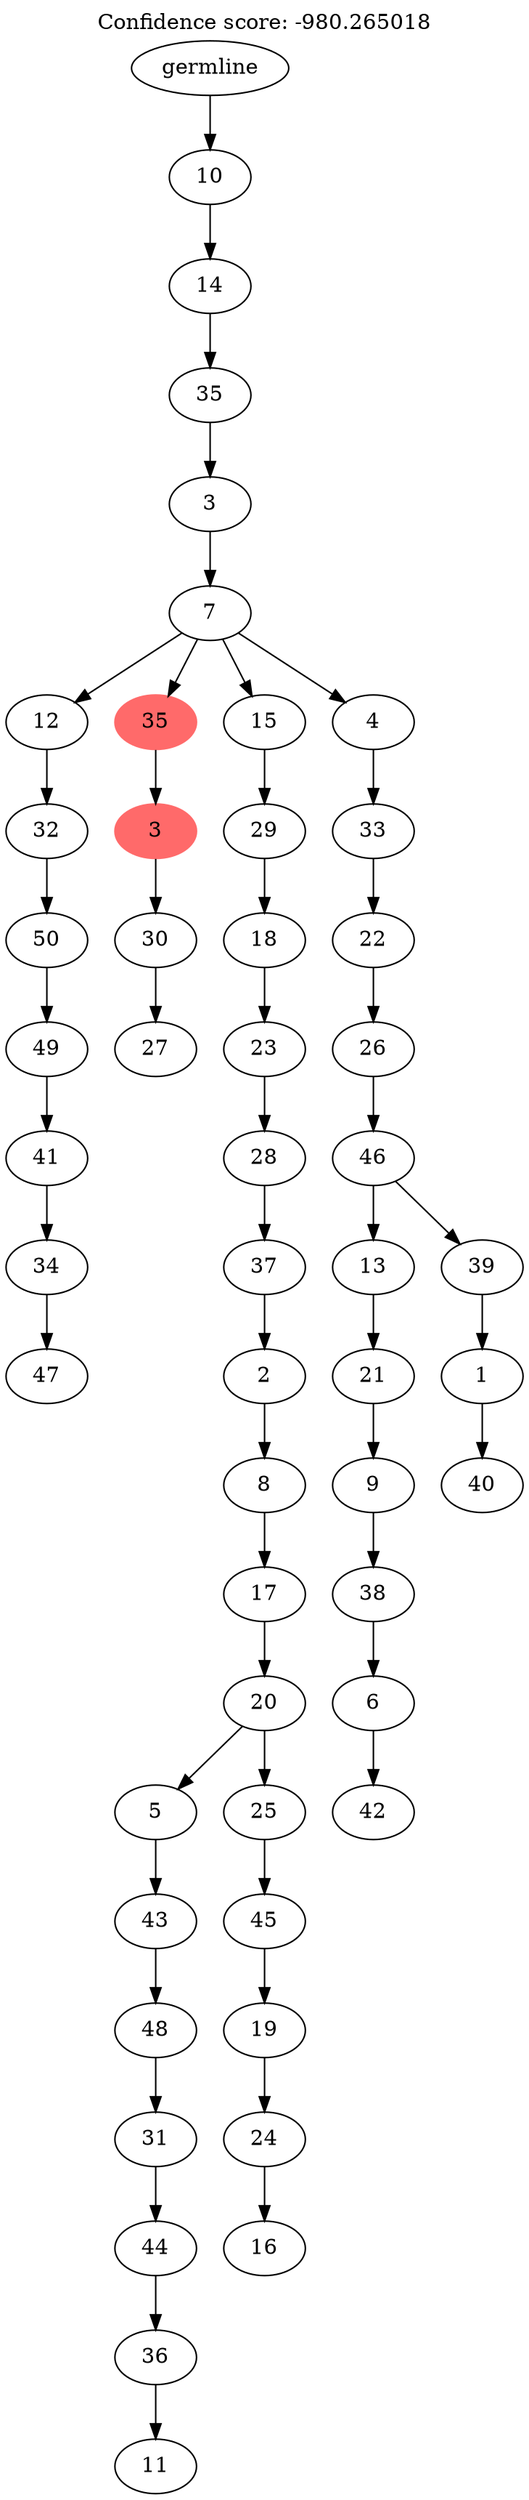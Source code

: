 digraph g {
	"51" -> "52";
	"52" [label="47"];
	"50" -> "51";
	"51" [label="34"];
	"49" -> "50";
	"50" [label="41"];
	"48" -> "49";
	"49" [label="49"];
	"47" -> "48";
	"48" [label="50"];
	"46" -> "47";
	"47" [label="32"];
	"44" -> "45";
	"45" [label="27"];
	"43" -> "44";
	"44" [label="30"];
	"42" -> "43";
	"43" [color=indianred1, style=filled, label="3"];
	"40" -> "41";
	"41" [label="11"];
	"39" -> "40";
	"40" [label="36"];
	"38" -> "39";
	"39" [label="44"];
	"37" -> "38";
	"38" [label="31"];
	"36" -> "37";
	"37" [label="48"];
	"35" -> "36";
	"36" [label="43"];
	"33" -> "34";
	"34" [label="16"];
	"32" -> "33";
	"33" [label="24"];
	"31" -> "32";
	"32" [label="19"];
	"30" -> "31";
	"31" [label="45"];
	"29" -> "30";
	"30" [label="25"];
	"29" -> "35";
	"35" [label="5"];
	"28" -> "29";
	"29" [label="20"];
	"27" -> "28";
	"28" [label="17"];
	"26" -> "27";
	"27" [label="8"];
	"25" -> "26";
	"26" [label="2"];
	"24" -> "25";
	"25" [label="37"];
	"23" -> "24";
	"24" [label="28"];
	"22" -> "23";
	"23" [label="23"];
	"21" -> "22";
	"22" [label="18"];
	"20" -> "21";
	"21" [label="29"];
	"18" -> "19";
	"19" [label="42"];
	"17" -> "18";
	"18" [label="6"];
	"16" -> "17";
	"17" [label="38"];
	"15" -> "16";
	"16" [label="9"];
	"14" -> "15";
	"15" [label="21"];
	"12" -> "13";
	"13" [label="40"];
	"11" -> "12";
	"12" [label="1"];
	"10" -> "11";
	"11" [label="39"];
	"10" -> "14";
	"14" [label="13"];
	"9" -> "10";
	"10" [label="46"];
	"8" -> "9";
	"9" [label="26"];
	"7" -> "8";
	"8" [label="22"];
	"6" -> "7";
	"7" [label="33"];
	"5" -> "6";
	"6" [label="4"];
	"5" -> "20";
	"20" [label="15"];
	"5" -> "42";
	"42" [color=indianred1, style=filled, label="35"];
	"5" -> "46";
	"46" [label="12"];
	"4" -> "5";
	"5" [label="7"];
	"3" -> "4";
	"4" [label="3"];
	"2" -> "3";
	"3" [label="35"];
	"1" -> "2";
	"2" [label="14"];
	"0" -> "1";
	"1" [label="10"];
	"0" [label="germline"];
	labelloc="t";
	label="Confidence score: -980.265018";
}
